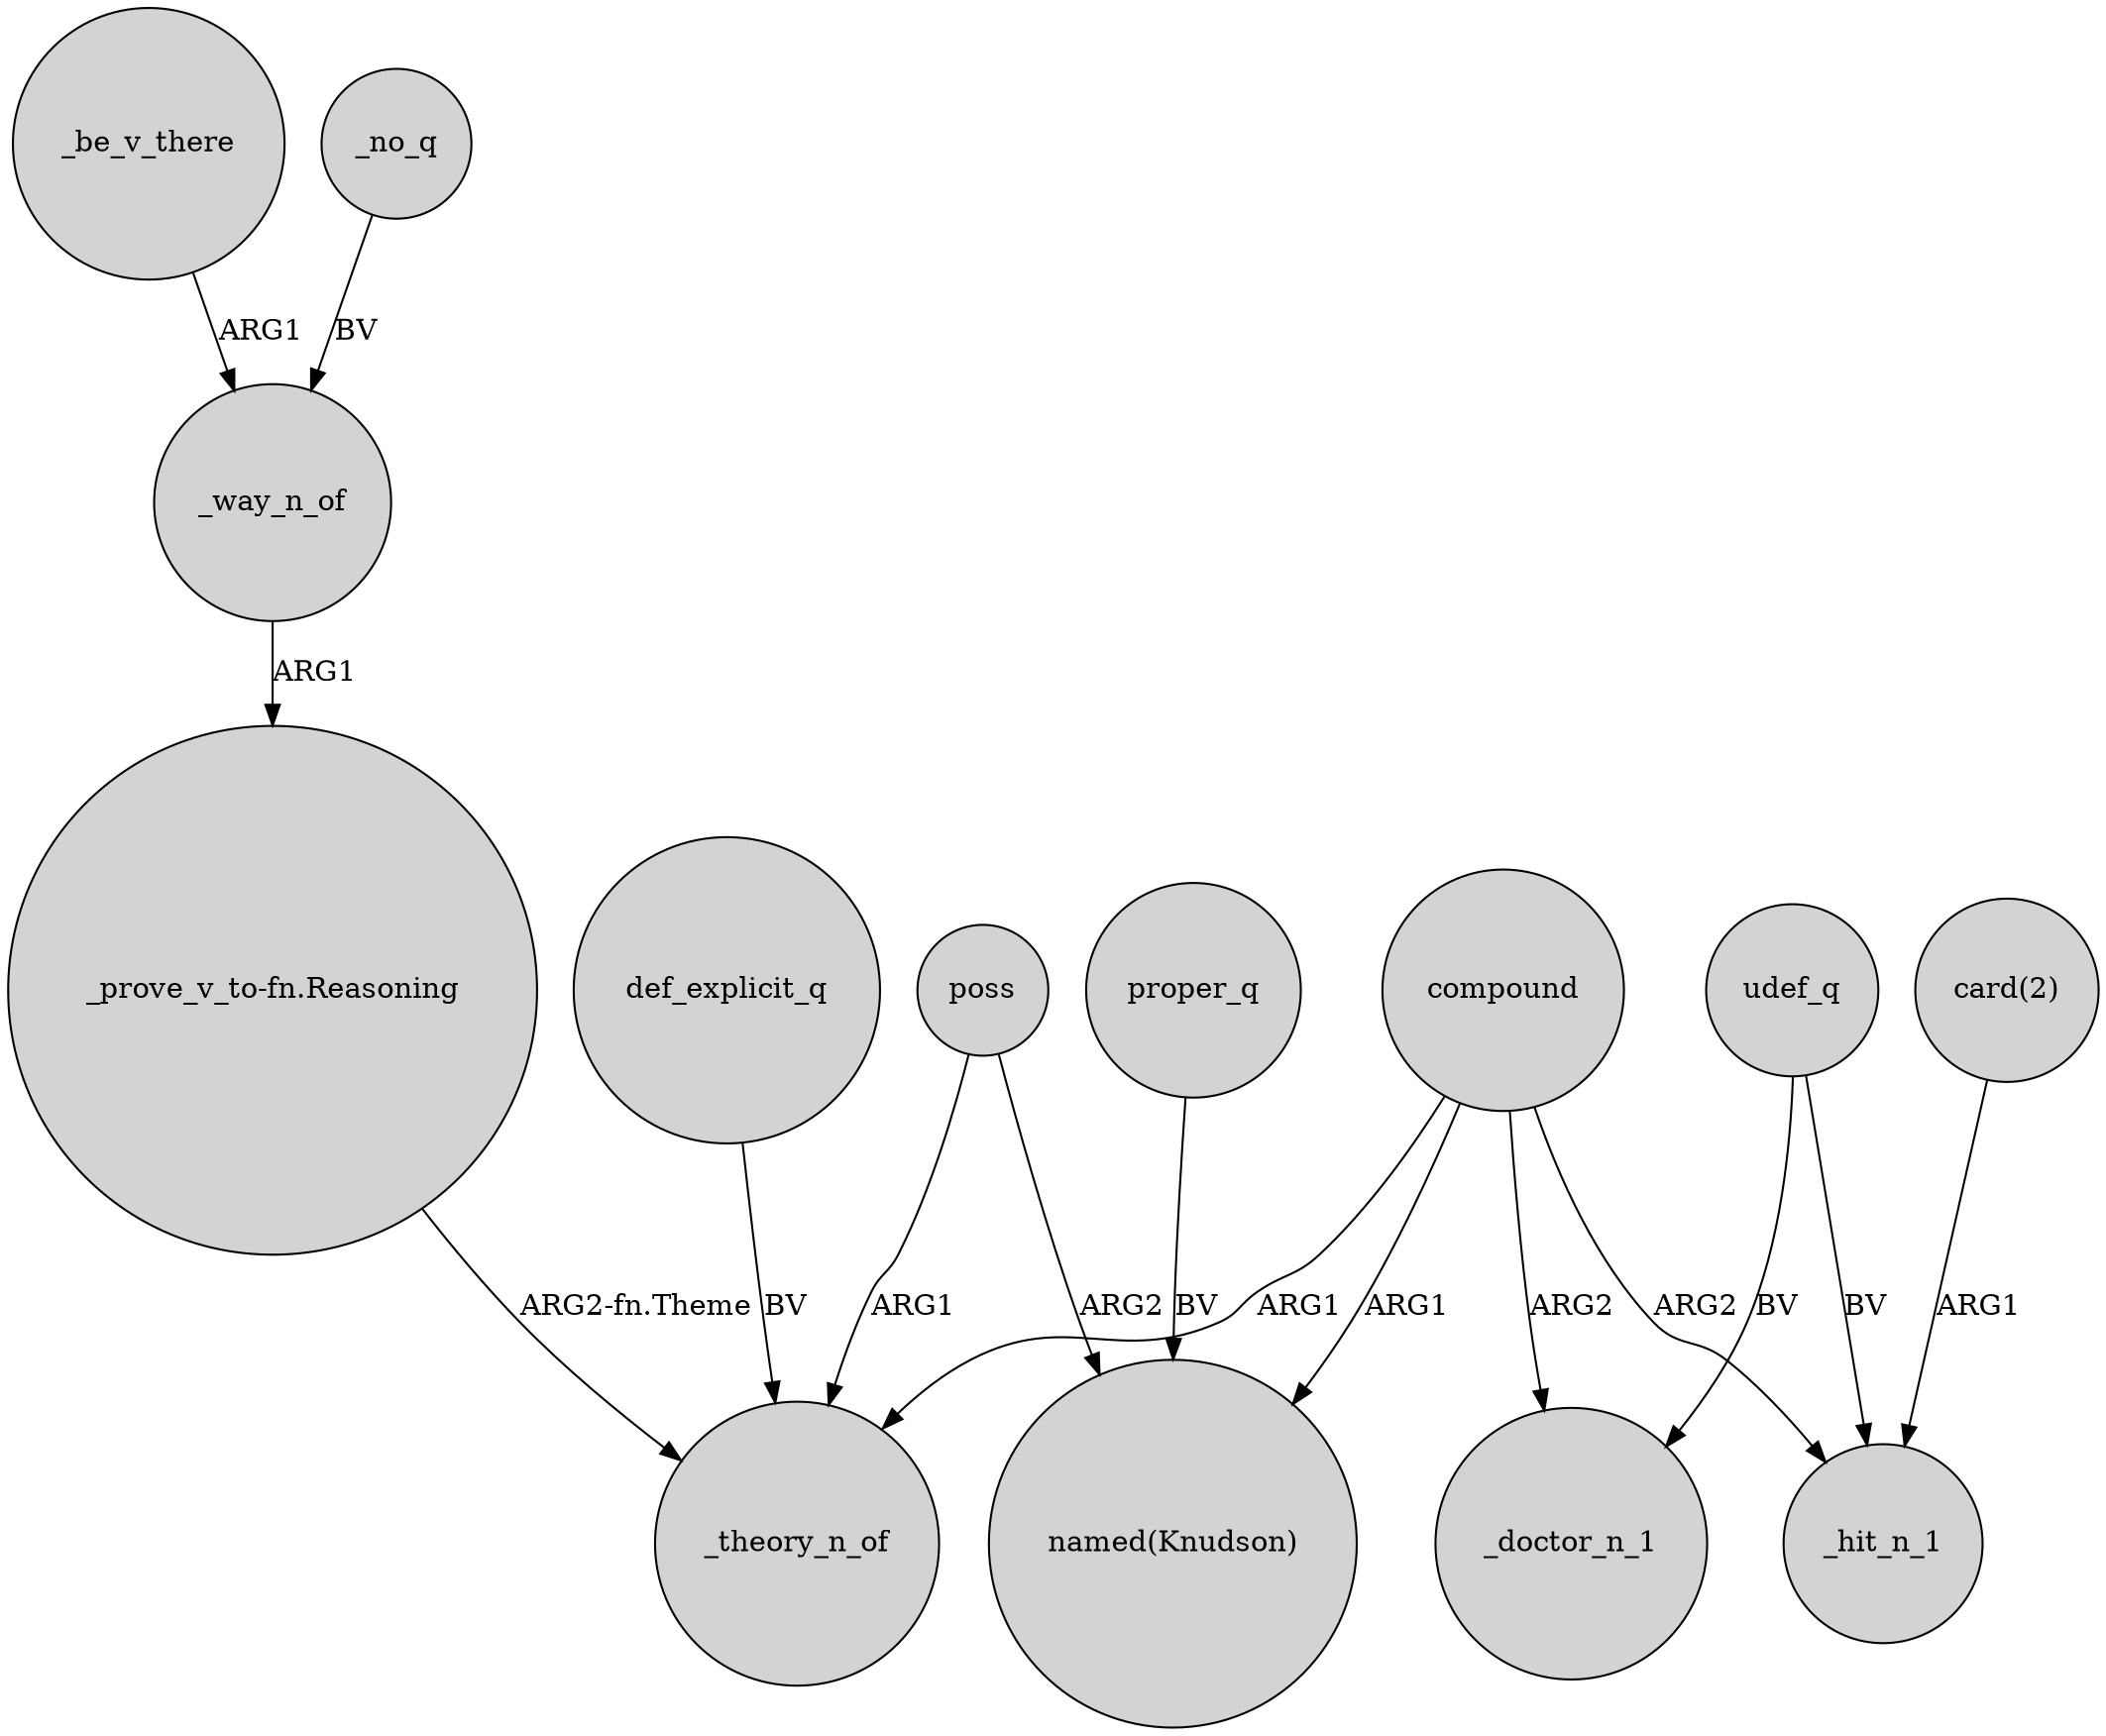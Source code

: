 digraph {
	node [shape=circle style=filled]
	_be_v_there -> _way_n_of [label=ARG1]
	def_explicit_q -> _theory_n_of [label=BV]
	_no_q -> _way_n_of [label=BV]
	compound -> _doctor_n_1 [label=ARG2]
	compound -> _hit_n_1 [label=ARG2]
	udef_q -> _hit_n_1 [label=BV]
	compound -> "named(Knudson)" [label=ARG1]
	udef_q -> _doctor_n_1 [label=BV]
	"_prove_v_to-fn.Reasoning" -> _theory_n_of [label="ARG2-fn.Theme"]
	"card(2)" -> _hit_n_1 [label=ARG1]
	proper_q -> "named(Knudson)" [label=BV]
	poss -> "named(Knudson)" [label=ARG2]
	poss -> _theory_n_of [label=ARG1]
	compound -> _theory_n_of [label=ARG1]
	_way_n_of -> "_prove_v_to-fn.Reasoning" [label=ARG1]
}

